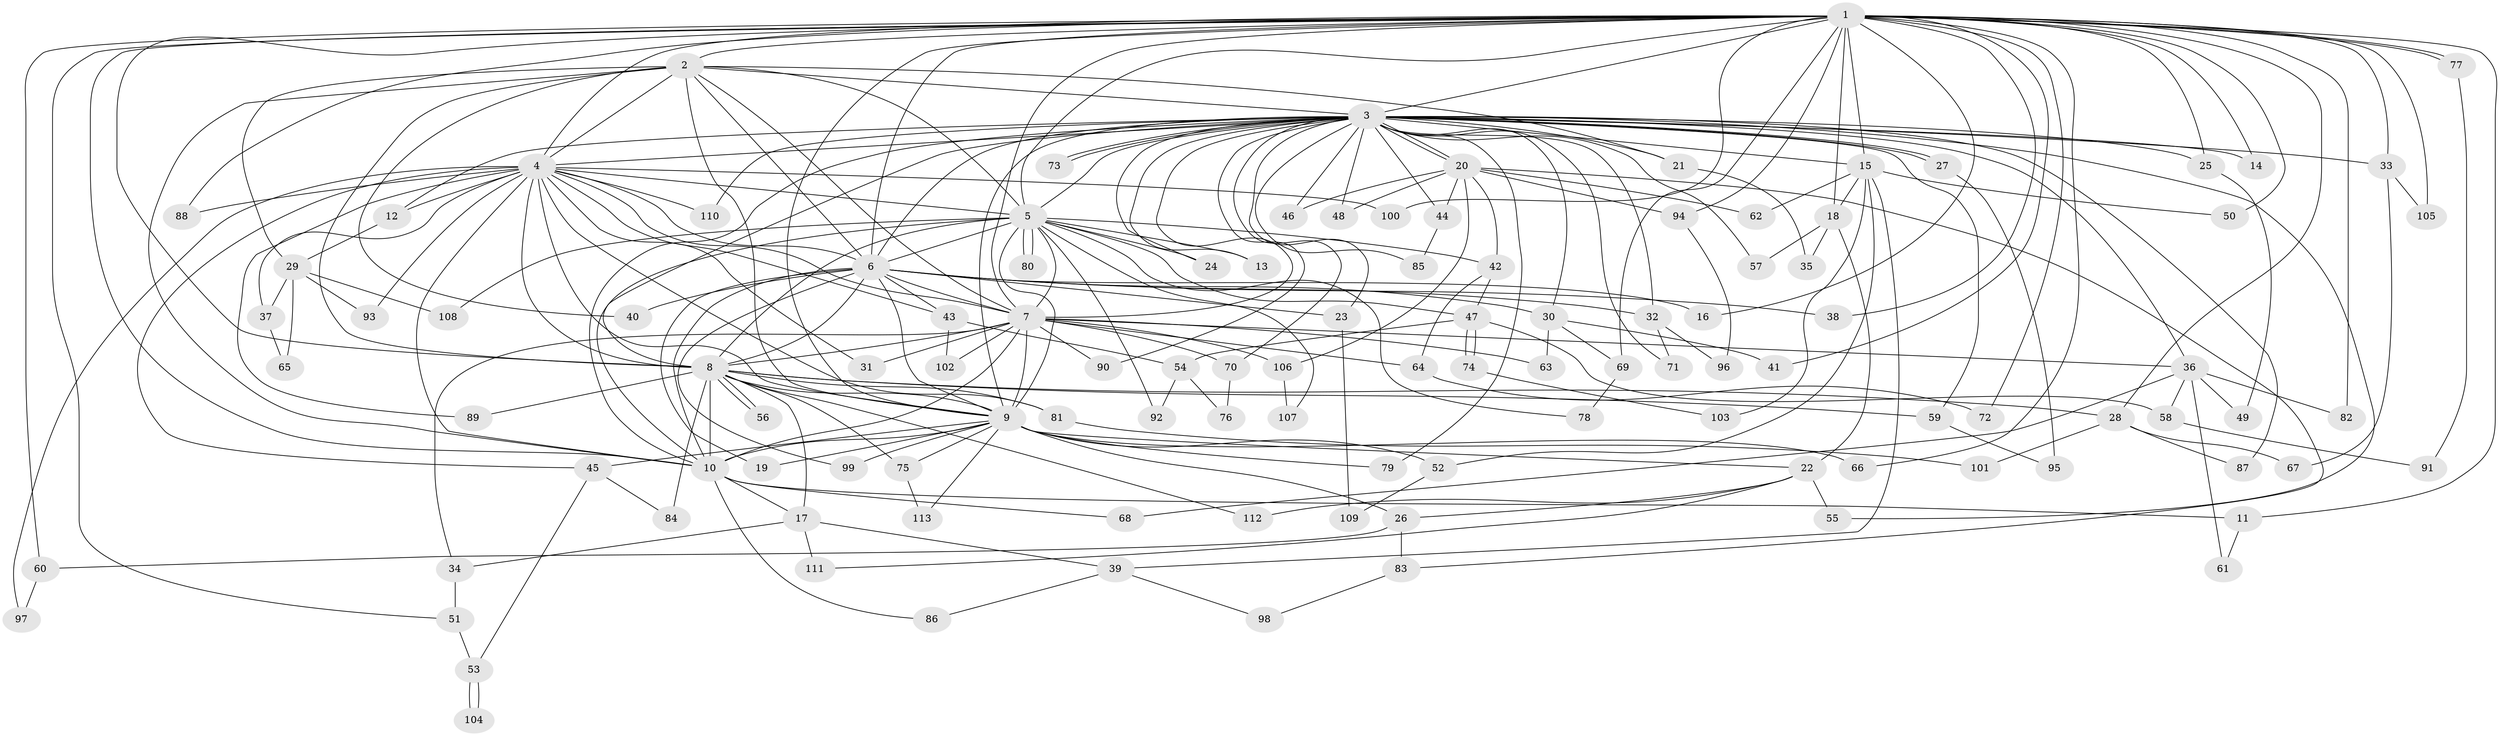 // Generated by graph-tools (version 1.1) at 2025/25/03/09/25 03:25:39]
// undirected, 113 vertices, 251 edges
graph export_dot {
graph [start="1"]
  node [color=gray90,style=filled];
  1;
  2;
  3;
  4;
  5;
  6;
  7;
  8;
  9;
  10;
  11;
  12;
  13;
  14;
  15;
  16;
  17;
  18;
  19;
  20;
  21;
  22;
  23;
  24;
  25;
  26;
  27;
  28;
  29;
  30;
  31;
  32;
  33;
  34;
  35;
  36;
  37;
  38;
  39;
  40;
  41;
  42;
  43;
  44;
  45;
  46;
  47;
  48;
  49;
  50;
  51;
  52;
  53;
  54;
  55;
  56;
  57;
  58;
  59;
  60;
  61;
  62;
  63;
  64;
  65;
  66;
  67;
  68;
  69;
  70;
  71;
  72;
  73;
  74;
  75;
  76;
  77;
  78;
  79;
  80;
  81;
  82;
  83;
  84;
  85;
  86;
  87;
  88;
  89;
  90;
  91;
  92;
  93;
  94;
  95;
  96;
  97;
  98;
  99;
  100;
  101;
  102;
  103;
  104;
  105;
  106;
  107;
  108;
  109;
  110;
  111;
  112;
  113;
  1 -- 2;
  1 -- 3;
  1 -- 4;
  1 -- 5;
  1 -- 6;
  1 -- 7;
  1 -- 8;
  1 -- 9;
  1 -- 10;
  1 -- 11;
  1 -- 14;
  1 -- 15;
  1 -- 16;
  1 -- 18;
  1 -- 25;
  1 -- 28;
  1 -- 33;
  1 -- 38;
  1 -- 41;
  1 -- 50;
  1 -- 51;
  1 -- 60;
  1 -- 66;
  1 -- 69;
  1 -- 72;
  1 -- 77;
  1 -- 77;
  1 -- 82;
  1 -- 88;
  1 -- 94;
  1 -- 100;
  1 -- 105;
  2 -- 3;
  2 -- 4;
  2 -- 5;
  2 -- 6;
  2 -- 7;
  2 -- 8;
  2 -- 9;
  2 -- 10;
  2 -- 21;
  2 -- 29;
  2 -- 40;
  3 -- 4;
  3 -- 5;
  3 -- 6;
  3 -- 7;
  3 -- 8;
  3 -- 9;
  3 -- 10;
  3 -- 12;
  3 -- 13;
  3 -- 14;
  3 -- 15;
  3 -- 20;
  3 -- 20;
  3 -- 21;
  3 -- 23;
  3 -- 24;
  3 -- 25;
  3 -- 27;
  3 -- 27;
  3 -- 30;
  3 -- 32;
  3 -- 33;
  3 -- 36;
  3 -- 44;
  3 -- 46;
  3 -- 48;
  3 -- 55;
  3 -- 57;
  3 -- 59;
  3 -- 70;
  3 -- 71;
  3 -- 73;
  3 -- 73;
  3 -- 79;
  3 -- 85;
  3 -- 87;
  3 -- 90;
  3 -- 110;
  4 -- 5;
  4 -- 6;
  4 -- 7;
  4 -- 8;
  4 -- 9;
  4 -- 10;
  4 -- 12;
  4 -- 31;
  4 -- 37;
  4 -- 43;
  4 -- 45;
  4 -- 81;
  4 -- 88;
  4 -- 89;
  4 -- 93;
  4 -- 97;
  4 -- 100;
  4 -- 110;
  5 -- 6;
  5 -- 7;
  5 -- 8;
  5 -- 9;
  5 -- 10;
  5 -- 13;
  5 -- 24;
  5 -- 42;
  5 -- 47;
  5 -- 78;
  5 -- 80;
  5 -- 80;
  5 -- 92;
  5 -- 107;
  5 -- 108;
  6 -- 7;
  6 -- 8;
  6 -- 9;
  6 -- 10;
  6 -- 16;
  6 -- 19;
  6 -- 23;
  6 -- 30;
  6 -- 32;
  6 -- 38;
  6 -- 40;
  6 -- 43;
  6 -- 99;
  7 -- 8;
  7 -- 9;
  7 -- 10;
  7 -- 31;
  7 -- 34;
  7 -- 36;
  7 -- 63;
  7 -- 64;
  7 -- 70;
  7 -- 90;
  7 -- 102;
  7 -- 106;
  8 -- 9;
  8 -- 10;
  8 -- 17;
  8 -- 28;
  8 -- 56;
  8 -- 56;
  8 -- 59;
  8 -- 75;
  8 -- 81;
  8 -- 84;
  8 -- 89;
  8 -- 112;
  9 -- 10;
  9 -- 19;
  9 -- 22;
  9 -- 26;
  9 -- 45;
  9 -- 52;
  9 -- 66;
  9 -- 75;
  9 -- 79;
  9 -- 99;
  9 -- 113;
  10 -- 11;
  10 -- 17;
  10 -- 68;
  10 -- 86;
  11 -- 61;
  12 -- 29;
  15 -- 18;
  15 -- 39;
  15 -- 50;
  15 -- 52;
  15 -- 62;
  15 -- 103;
  17 -- 34;
  17 -- 39;
  17 -- 111;
  18 -- 22;
  18 -- 35;
  18 -- 57;
  20 -- 42;
  20 -- 44;
  20 -- 46;
  20 -- 48;
  20 -- 62;
  20 -- 83;
  20 -- 94;
  20 -- 106;
  21 -- 35;
  22 -- 26;
  22 -- 55;
  22 -- 111;
  22 -- 112;
  23 -- 109;
  25 -- 49;
  26 -- 60;
  26 -- 83;
  27 -- 95;
  28 -- 67;
  28 -- 87;
  28 -- 101;
  29 -- 37;
  29 -- 65;
  29 -- 93;
  29 -- 108;
  30 -- 41;
  30 -- 63;
  30 -- 69;
  32 -- 71;
  32 -- 96;
  33 -- 67;
  33 -- 105;
  34 -- 51;
  36 -- 49;
  36 -- 58;
  36 -- 61;
  36 -- 68;
  36 -- 82;
  37 -- 65;
  39 -- 86;
  39 -- 98;
  42 -- 47;
  42 -- 64;
  43 -- 54;
  43 -- 102;
  44 -- 85;
  45 -- 53;
  45 -- 84;
  47 -- 54;
  47 -- 58;
  47 -- 74;
  47 -- 74;
  51 -- 53;
  52 -- 109;
  53 -- 104;
  53 -- 104;
  54 -- 76;
  54 -- 92;
  58 -- 91;
  59 -- 95;
  60 -- 97;
  64 -- 72;
  69 -- 78;
  70 -- 76;
  74 -- 103;
  75 -- 113;
  77 -- 91;
  81 -- 101;
  83 -- 98;
  94 -- 96;
  106 -- 107;
}
